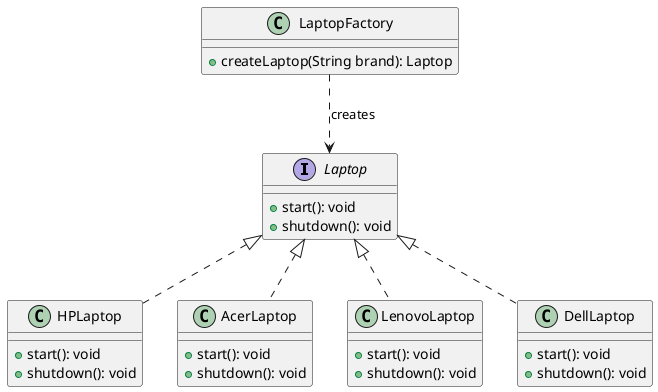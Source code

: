 @startuml
interface Laptop {
    +start(): void
    +shutdown(): void
}

class HPLaptop implements Laptop {
    +start(): void
    +shutdown(): void
}

class AcerLaptop implements Laptop {
    +start(): void
    +shutdown(): void
}

class LenovoLaptop implements Laptop {
    +start(): void
    +shutdown(): void
}

class DellLaptop implements Laptop {
    +start(): void
    +shutdown(): void
}

class LaptopFactory {
    +createLaptop(String brand): Laptop
}



LaptopFactory ..> Laptop : creates
@enduml